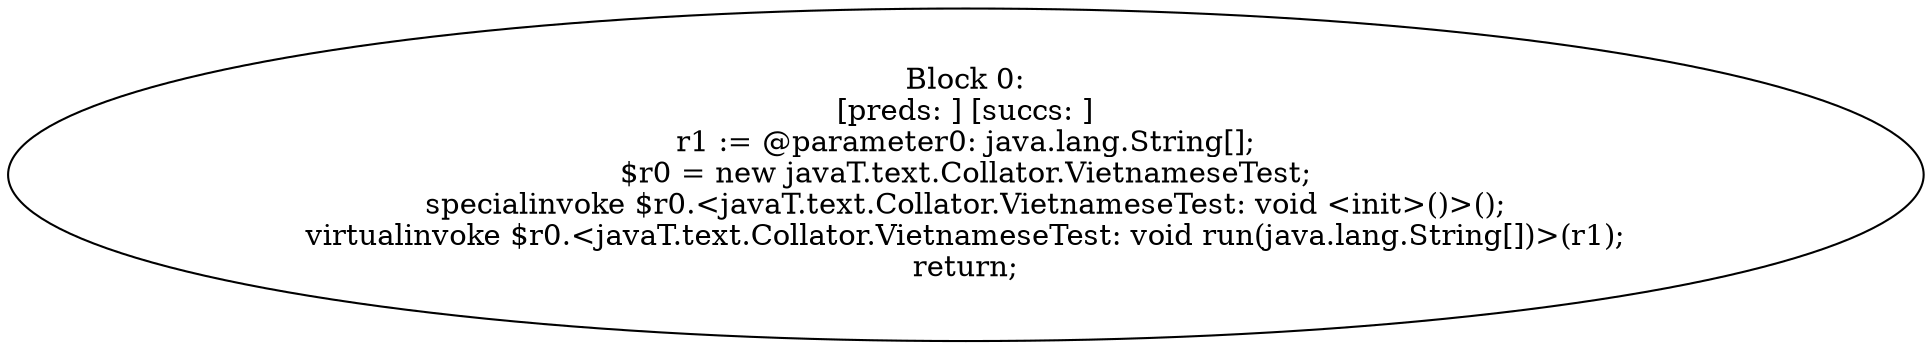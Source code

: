 digraph "unitGraph" {
    "Block 0:
[preds: ] [succs: ]
r1 := @parameter0: java.lang.String[];
$r0 = new javaT.text.Collator.VietnameseTest;
specialinvoke $r0.<javaT.text.Collator.VietnameseTest: void <init>()>();
virtualinvoke $r0.<javaT.text.Collator.VietnameseTest: void run(java.lang.String[])>(r1);
return;
"
}
